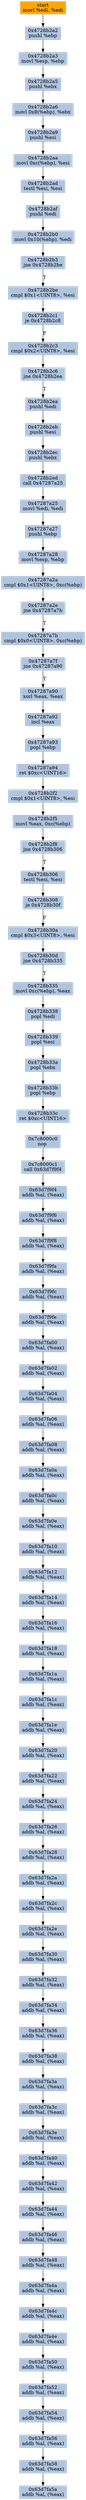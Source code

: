 digraph G {
node[shape=rectangle,style=filled,fillcolor=lightsteelblue,color=lightsteelblue]
bgcolor="transparent"
a0x4728b2a0movl_edi_edi[label="start\nmovl %edi, %edi",color="lightgrey",fillcolor="orange"];
a0x4728b2a2pushl_ebp[label="0x4728b2a2\npushl %ebp"];
a0x4728b2a3movl_esp_ebp[label="0x4728b2a3\nmovl %esp, %ebp"];
a0x4728b2a5pushl_ebx[label="0x4728b2a5\npushl %ebx"];
a0x4728b2a6movl_0x8ebp__ebx[label="0x4728b2a6\nmovl 0x8(%ebp), %ebx"];
a0x4728b2a9pushl_esi[label="0x4728b2a9\npushl %esi"];
a0x4728b2aamovl_0xcebp__esi[label="0x4728b2aa\nmovl 0xc(%ebp), %esi"];
a0x4728b2adtestl_esi_esi[label="0x4728b2ad\ntestl %esi, %esi"];
a0x4728b2afpushl_edi[label="0x4728b2af\npushl %edi"];
a0x4728b2b0movl_0x10ebp__edi[label="0x4728b2b0\nmovl 0x10(%ebp), %edi"];
a0x4728b2b3jne_0x4728b2be[label="0x4728b2b3\njne 0x4728b2be"];
a0x4728b2becmpl_0x1UINT8_esi[label="0x4728b2be\ncmpl $0x1<UINT8>, %esi"];
a0x4728b2c1je_0x4728b2c8[label="0x4728b2c1\nje 0x4728b2c8"];
a0x4728b2c3cmpl_0x2UINT8_esi[label="0x4728b2c3\ncmpl $0x2<UINT8>, %esi"];
a0x4728b2c6jne_0x4728b2ea[label="0x4728b2c6\njne 0x4728b2ea"];
a0x4728b2eapushl_edi[label="0x4728b2ea\npushl %edi"];
a0x4728b2ebpushl_esi[label="0x4728b2eb\npushl %esi"];
a0x4728b2ecpushl_ebx[label="0x4728b2ec\npushl %ebx"];
a0x4728b2edcall_0x47287a25[label="0x4728b2ed\ncall 0x47287a25"];
a0x47287a25movl_edi_edi[label="0x47287a25\nmovl %edi, %edi"];
a0x47287a27pushl_ebp[label="0x47287a27\npushl %ebp"];
a0x47287a28movl_esp_ebp[label="0x47287a28\nmovl %esp, %ebp"];
a0x47287a2acmpl_0x1UINT8_0xcebp_[label="0x47287a2a\ncmpl $0x1<UINT8>, 0xc(%ebp)"];
a0x47287a2ejne_0x47287a7b[label="0x47287a2e\njne 0x47287a7b"];
a0x47287a7bcmpl_0x0UINT8_0xcebp_[label="0x47287a7b\ncmpl $0x0<UINT8>, 0xc(%ebp)"];
a0x47287a7fjne_0x47287a90[label="0x47287a7f\njne 0x47287a90"];
a0x47287a90xorl_eax_eax[label="0x47287a90\nxorl %eax, %eax"];
a0x47287a92incl_eax[label="0x47287a92\nincl %eax"];
a0x47287a93popl_ebp[label="0x47287a93\npopl %ebp"];
a0x47287a94ret_0xcUINT16[label="0x47287a94\nret $0xc<UINT16>"];
a0x4728b2f2cmpl_0x1UINT8_esi[label="0x4728b2f2\ncmpl $0x1<UINT8>, %esi"];
a0x4728b2f5movl_eax_0xcebp_[label="0x4728b2f5\nmovl %eax, 0xc(%ebp)"];
a0x4728b2f8jne_0x4728b306[label="0x4728b2f8\njne 0x4728b306"];
a0x4728b306testl_esi_esi[label="0x4728b306\ntestl %esi, %esi"];
a0x4728b308je_0x4728b30f[label="0x4728b308\nje 0x4728b30f"];
a0x4728b30acmpl_0x3UINT8_esi[label="0x4728b30a\ncmpl $0x3<UINT8>, %esi"];
a0x4728b30djne_0x4728b335[label="0x4728b30d\njne 0x4728b335"];
a0x4728b335movl_0xcebp__eax[label="0x4728b335\nmovl 0xc(%ebp), %eax"];
a0x4728b338popl_edi[label="0x4728b338\npopl %edi"];
a0x4728b339popl_esi[label="0x4728b339\npopl %esi"];
a0x4728b33apopl_ebx[label="0x4728b33a\npopl %ebx"];
a0x4728b33bpopl_ebp[label="0x4728b33b\npopl %ebp"];
a0x4728b33cret_0xcUINT16[label="0x4728b33c\nret $0xc<UINT16>"];
a0x7c8000c0nop_[label="0x7c8000c0\nnop "];
a0x7c8000c1call_0x63d7f9f4[label="0x7c8000c1\ncall 0x63d7f9f4"];
a0x63d7f9f4addb_al_eax_[label="0x63d7f9f4\naddb %al, (%eax)"];
a0x63d7f9f6addb_al_eax_[label="0x63d7f9f6\naddb %al, (%eax)"];
a0x63d7f9f8addb_al_eax_[label="0x63d7f9f8\naddb %al, (%eax)"];
a0x63d7f9faaddb_al_eax_[label="0x63d7f9fa\naddb %al, (%eax)"];
a0x63d7f9fcaddb_al_eax_[label="0x63d7f9fc\naddb %al, (%eax)"];
a0x63d7f9feaddb_al_eax_[label="0x63d7f9fe\naddb %al, (%eax)"];
a0x63d7fa00addb_al_eax_[label="0x63d7fa00\naddb %al, (%eax)"];
a0x63d7fa02addb_al_eax_[label="0x63d7fa02\naddb %al, (%eax)"];
a0x63d7fa04addb_al_eax_[label="0x63d7fa04\naddb %al, (%eax)"];
a0x63d7fa06addb_al_eax_[label="0x63d7fa06\naddb %al, (%eax)"];
a0x63d7fa08addb_al_eax_[label="0x63d7fa08\naddb %al, (%eax)"];
a0x63d7fa0aaddb_al_eax_[label="0x63d7fa0a\naddb %al, (%eax)"];
a0x63d7fa0caddb_al_eax_[label="0x63d7fa0c\naddb %al, (%eax)"];
a0x63d7fa0eaddb_al_eax_[label="0x63d7fa0e\naddb %al, (%eax)"];
a0x63d7fa10addb_al_eax_[label="0x63d7fa10\naddb %al, (%eax)"];
a0x63d7fa12addb_al_eax_[label="0x63d7fa12\naddb %al, (%eax)"];
a0x63d7fa14addb_al_eax_[label="0x63d7fa14\naddb %al, (%eax)"];
a0x63d7fa16addb_al_eax_[label="0x63d7fa16\naddb %al, (%eax)"];
a0x63d7fa18addb_al_eax_[label="0x63d7fa18\naddb %al, (%eax)"];
a0x63d7fa1aaddb_al_eax_[label="0x63d7fa1a\naddb %al, (%eax)"];
a0x63d7fa1caddb_al_eax_[label="0x63d7fa1c\naddb %al, (%eax)"];
a0x63d7fa1eaddb_al_eax_[label="0x63d7fa1e\naddb %al, (%eax)"];
a0x63d7fa20addb_al_eax_[label="0x63d7fa20\naddb %al, (%eax)"];
a0x63d7fa22addb_al_eax_[label="0x63d7fa22\naddb %al, (%eax)"];
a0x63d7fa24addb_al_eax_[label="0x63d7fa24\naddb %al, (%eax)"];
a0x63d7fa26addb_al_eax_[label="0x63d7fa26\naddb %al, (%eax)"];
a0x63d7fa28addb_al_eax_[label="0x63d7fa28\naddb %al, (%eax)"];
a0x63d7fa2aaddb_al_eax_[label="0x63d7fa2a\naddb %al, (%eax)"];
a0x63d7fa2caddb_al_eax_[label="0x63d7fa2c\naddb %al, (%eax)"];
a0x63d7fa2eaddb_al_eax_[label="0x63d7fa2e\naddb %al, (%eax)"];
a0x63d7fa30addb_al_eax_[label="0x63d7fa30\naddb %al, (%eax)"];
a0x63d7fa32addb_al_eax_[label="0x63d7fa32\naddb %al, (%eax)"];
a0x63d7fa34addb_al_eax_[label="0x63d7fa34\naddb %al, (%eax)"];
a0x63d7fa36addb_al_eax_[label="0x63d7fa36\naddb %al, (%eax)"];
a0x63d7fa38addb_al_eax_[label="0x63d7fa38\naddb %al, (%eax)"];
a0x63d7fa3aaddb_al_eax_[label="0x63d7fa3a\naddb %al, (%eax)"];
a0x63d7fa3caddb_al_eax_[label="0x63d7fa3c\naddb %al, (%eax)"];
a0x63d7fa3eaddb_al_eax_[label="0x63d7fa3e\naddb %al, (%eax)"];
a0x63d7fa40addb_al_eax_[label="0x63d7fa40\naddb %al, (%eax)"];
a0x63d7fa42addb_al_eax_[label="0x63d7fa42\naddb %al, (%eax)"];
a0x63d7fa44addb_al_eax_[label="0x63d7fa44\naddb %al, (%eax)"];
a0x63d7fa46addb_al_eax_[label="0x63d7fa46\naddb %al, (%eax)"];
a0x63d7fa48addb_al_eax_[label="0x63d7fa48\naddb %al, (%eax)"];
a0x63d7fa4aaddb_al_eax_[label="0x63d7fa4a\naddb %al, (%eax)"];
a0x63d7fa4caddb_al_eax_[label="0x63d7fa4c\naddb %al, (%eax)"];
a0x63d7fa4eaddb_al_eax_[label="0x63d7fa4e\naddb %al, (%eax)"];
a0x63d7fa50addb_al_eax_[label="0x63d7fa50\naddb %al, (%eax)"];
a0x63d7fa52addb_al_eax_[label="0x63d7fa52\naddb %al, (%eax)"];
a0x63d7fa54addb_al_eax_[label="0x63d7fa54\naddb %al, (%eax)"];
a0x63d7fa56addb_al_eax_[label="0x63d7fa56\naddb %al, (%eax)"];
a0x63d7fa58addb_al_eax_[label="0x63d7fa58\naddb %al, (%eax)"];
a0x63d7fa5aaddb_al_eax_[label="0x63d7fa5a\naddb %al, (%eax)"];
a0x4728b2a0movl_edi_edi -> a0x4728b2a2pushl_ebp [color="#000000"];
a0x4728b2a2pushl_ebp -> a0x4728b2a3movl_esp_ebp [color="#000000"];
a0x4728b2a3movl_esp_ebp -> a0x4728b2a5pushl_ebx [color="#000000"];
a0x4728b2a5pushl_ebx -> a0x4728b2a6movl_0x8ebp__ebx [color="#000000"];
a0x4728b2a6movl_0x8ebp__ebx -> a0x4728b2a9pushl_esi [color="#000000"];
a0x4728b2a9pushl_esi -> a0x4728b2aamovl_0xcebp__esi [color="#000000"];
a0x4728b2aamovl_0xcebp__esi -> a0x4728b2adtestl_esi_esi [color="#000000"];
a0x4728b2adtestl_esi_esi -> a0x4728b2afpushl_edi [color="#000000"];
a0x4728b2afpushl_edi -> a0x4728b2b0movl_0x10ebp__edi [color="#000000"];
a0x4728b2b0movl_0x10ebp__edi -> a0x4728b2b3jne_0x4728b2be [color="#000000"];
a0x4728b2b3jne_0x4728b2be -> a0x4728b2becmpl_0x1UINT8_esi [color="#000000",label="T"];
a0x4728b2becmpl_0x1UINT8_esi -> a0x4728b2c1je_0x4728b2c8 [color="#000000"];
a0x4728b2c1je_0x4728b2c8 -> a0x4728b2c3cmpl_0x2UINT8_esi [color="#000000",label="F"];
a0x4728b2c3cmpl_0x2UINT8_esi -> a0x4728b2c6jne_0x4728b2ea [color="#000000"];
a0x4728b2c6jne_0x4728b2ea -> a0x4728b2eapushl_edi [color="#000000",label="T"];
a0x4728b2eapushl_edi -> a0x4728b2ebpushl_esi [color="#000000"];
a0x4728b2ebpushl_esi -> a0x4728b2ecpushl_ebx [color="#000000"];
a0x4728b2ecpushl_ebx -> a0x4728b2edcall_0x47287a25 [color="#000000"];
a0x4728b2edcall_0x47287a25 -> a0x47287a25movl_edi_edi [color="#000000"];
a0x47287a25movl_edi_edi -> a0x47287a27pushl_ebp [color="#000000"];
a0x47287a27pushl_ebp -> a0x47287a28movl_esp_ebp [color="#000000"];
a0x47287a28movl_esp_ebp -> a0x47287a2acmpl_0x1UINT8_0xcebp_ [color="#000000"];
a0x47287a2acmpl_0x1UINT8_0xcebp_ -> a0x47287a2ejne_0x47287a7b [color="#000000"];
a0x47287a2ejne_0x47287a7b -> a0x47287a7bcmpl_0x0UINT8_0xcebp_ [color="#000000",label="T"];
a0x47287a7bcmpl_0x0UINT8_0xcebp_ -> a0x47287a7fjne_0x47287a90 [color="#000000"];
a0x47287a7fjne_0x47287a90 -> a0x47287a90xorl_eax_eax [color="#000000",label="T"];
a0x47287a90xorl_eax_eax -> a0x47287a92incl_eax [color="#000000"];
a0x47287a92incl_eax -> a0x47287a93popl_ebp [color="#000000"];
a0x47287a93popl_ebp -> a0x47287a94ret_0xcUINT16 [color="#000000"];
a0x47287a94ret_0xcUINT16 -> a0x4728b2f2cmpl_0x1UINT8_esi [color="#000000"];
a0x4728b2f2cmpl_0x1UINT8_esi -> a0x4728b2f5movl_eax_0xcebp_ [color="#000000"];
a0x4728b2f5movl_eax_0xcebp_ -> a0x4728b2f8jne_0x4728b306 [color="#000000"];
a0x4728b2f8jne_0x4728b306 -> a0x4728b306testl_esi_esi [color="#000000",label="T"];
a0x4728b306testl_esi_esi -> a0x4728b308je_0x4728b30f [color="#000000"];
a0x4728b308je_0x4728b30f -> a0x4728b30acmpl_0x3UINT8_esi [color="#000000",label="F"];
a0x4728b30acmpl_0x3UINT8_esi -> a0x4728b30djne_0x4728b335 [color="#000000"];
a0x4728b30djne_0x4728b335 -> a0x4728b335movl_0xcebp__eax [color="#000000",label="T"];
a0x4728b335movl_0xcebp__eax -> a0x4728b338popl_edi [color="#000000"];
a0x4728b338popl_edi -> a0x4728b339popl_esi [color="#000000"];
a0x4728b339popl_esi -> a0x4728b33apopl_ebx [color="#000000"];
a0x4728b33apopl_ebx -> a0x4728b33bpopl_ebp [color="#000000"];
a0x4728b33bpopl_ebp -> a0x4728b33cret_0xcUINT16 [color="#000000"];
a0x4728b33cret_0xcUINT16 -> a0x7c8000c0nop_ [color="#000000"];
a0x7c8000c0nop_ -> a0x7c8000c1call_0x63d7f9f4 [color="#000000"];
a0x7c8000c1call_0x63d7f9f4 -> a0x63d7f9f4addb_al_eax_ [color="#000000"];
a0x63d7f9f4addb_al_eax_ -> a0x63d7f9f6addb_al_eax_ [color="#000000"];
a0x63d7f9f6addb_al_eax_ -> a0x63d7f9f8addb_al_eax_ [color="#000000"];
a0x63d7f9f8addb_al_eax_ -> a0x63d7f9faaddb_al_eax_ [color="#000000"];
a0x63d7f9faaddb_al_eax_ -> a0x63d7f9fcaddb_al_eax_ [color="#000000"];
a0x63d7f9fcaddb_al_eax_ -> a0x63d7f9feaddb_al_eax_ [color="#000000"];
a0x63d7f9feaddb_al_eax_ -> a0x63d7fa00addb_al_eax_ [color="#000000"];
a0x63d7fa00addb_al_eax_ -> a0x63d7fa02addb_al_eax_ [color="#000000"];
a0x63d7fa02addb_al_eax_ -> a0x63d7fa04addb_al_eax_ [color="#000000"];
a0x63d7fa04addb_al_eax_ -> a0x63d7fa06addb_al_eax_ [color="#000000"];
a0x63d7fa06addb_al_eax_ -> a0x63d7fa08addb_al_eax_ [color="#000000"];
a0x63d7fa08addb_al_eax_ -> a0x63d7fa0aaddb_al_eax_ [color="#000000"];
a0x63d7fa0aaddb_al_eax_ -> a0x63d7fa0caddb_al_eax_ [color="#000000"];
a0x63d7fa0caddb_al_eax_ -> a0x63d7fa0eaddb_al_eax_ [color="#000000"];
a0x63d7fa0eaddb_al_eax_ -> a0x63d7fa10addb_al_eax_ [color="#000000"];
a0x63d7fa10addb_al_eax_ -> a0x63d7fa12addb_al_eax_ [color="#000000"];
a0x63d7fa12addb_al_eax_ -> a0x63d7fa14addb_al_eax_ [color="#000000"];
a0x63d7fa14addb_al_eax_ -> a0x63d7fa16addb_al_eax_ [color="#000000"];
a0x63d7fa16addb_al_eax_ -> a0x63d7fa18addb_al_eax_ [color="#000000"];
a0x63d7fa18addb_al_eax_ -> a0x63d7fa1aaddb_al_eax_ [color="#000000"];
a0x63d7fa1aaddb_al_eax_ -> a0x63d7fa1caddb_al_eax_ [color="#000000"];
a0x63d7fa1caddb_al_eax_ -> a0x63d7fa1eaddb_al_eax_ [color="#000000"];
a0x63d7fa1eaddb_al_eax_ -> a0x63d7fa20addb_al_eax_ [color="#000000"];
a0x63d7fa20addb_al_eax_ -> a0x63d7fa22addb_al_eax_ [color="#000000"];
a0x63d7fa22addb_al_eax_ -> a0x63d7fa24addb_al_eax_ [color="#000000"];
a0x63d7fa24addb_al_eax_ -> a0x63d7fa26addb_al_eax_ [color="#000000"];
a0x63d7fa26addb_al_eax_ -> a0x63d7fa28addb_al_eax_ [color="#000000"];
a0x63d7fa28addb_al_eax_ -> a0x63d7fa2aaddb_al_eax_ [color="#000000"];
a0x63d7fa2aaddb_al_eax_ -> a0x63d7fa2caddb_al_eax_ [color="#000000"];
a0x63d7fa2caddb_al_eax_ -> a0x63d7fa2eaddb_al_eax_ [color="#000000"];
a0x63d7fa2eaddb_al_eax_ -> a0x63d7fa30addb_al_eax_ [color="#000000"];
a0x63d7fa30addb_al_eax_ -> a0x63d7fa32addb_al_eax_ [color="#000000"];
a0x63d7fa32addb_al_eax_ -> a0x63d7fa34addb_al_eax_ [color="#000000"];
a0x63d7fa34addb_al_eax_ -> a0x63d7fa36addb_al_eax_ [color="#000000"];
a0x63d7fa36addb_al_eax_ -> a0x63d7fa38addb_al_eax_ [color="#000000"];
a0x63d7fa38addb_al_eax_ -> a0x63d7fa3aaddb_al_eax_ [color="#000000"];
a0x63d7fa3aaddb_al_eax_ -> a0x63d7fa3caddb_al_eax_ [color="#000000"];
a0x63d7fa3caddb_al_eax_ -> a0x63d7fa3eaddb_al_eax_ [color="#000000"];
a0x63d7fa3eaddb_al_eax_ -> a0x63d7fa40addb_al_eax_ [color="#000000"];
a0x63d7fa40addb_al_eax_ -> a0x63d7fa42addb_al_eax_ [color="#000000"];
a0x63d7fa42addb_al_eax_ -> a0x63d7fa44addb_al_eax_ [color="#000000"];
a0x63d7fa44addb_al_eax_ -> a0x63d7fa46addb_al_eax_ [color="#000000"];
a0x63d7fa46addb_al_eax_ -> a0x63d7fa48addb_al_eax_ [color="#000000"];
a0x63d7fa48addb_al_eax_ -> a0x63d7fa4aaddb_al_eax_ [color="#000000"];
a0x63d7fa4aaddb_al_eax_ -> a0x63d7fa4caddb_al_eax_ [color="#000000"];
a0x63d7fa4caddb_al_eax_ -> a0x63d7fa4eaddb_al_eax_ [color="#000000"];
a0x63d7fa4eaddb_al_eax_ -> a0x63d7fa50addb_al_eax_ [color="#000000"];
a0x63d7fa50addb_al_eax_ -> a0x63d7fa52addb_al_eax_ [color="#000000"];
a0x63d7fa52addb_al_eax_ -> a0x63d7fa54addb_al_eax_ [color="#000000"];
a0x63d7fa54addb_al_eax_ -> a0x63d7fa56addb_al_eax_ [color="#000000"];
a0x63d7fa56addb_al_eax_ -> a0x63d7fa58addb_al_eax_ [color="#000000"];
a0x63d7fa58addb_al_eax_ -> a0x63d7fa5aaddb_al_eax_ [color="#000000"];
}
